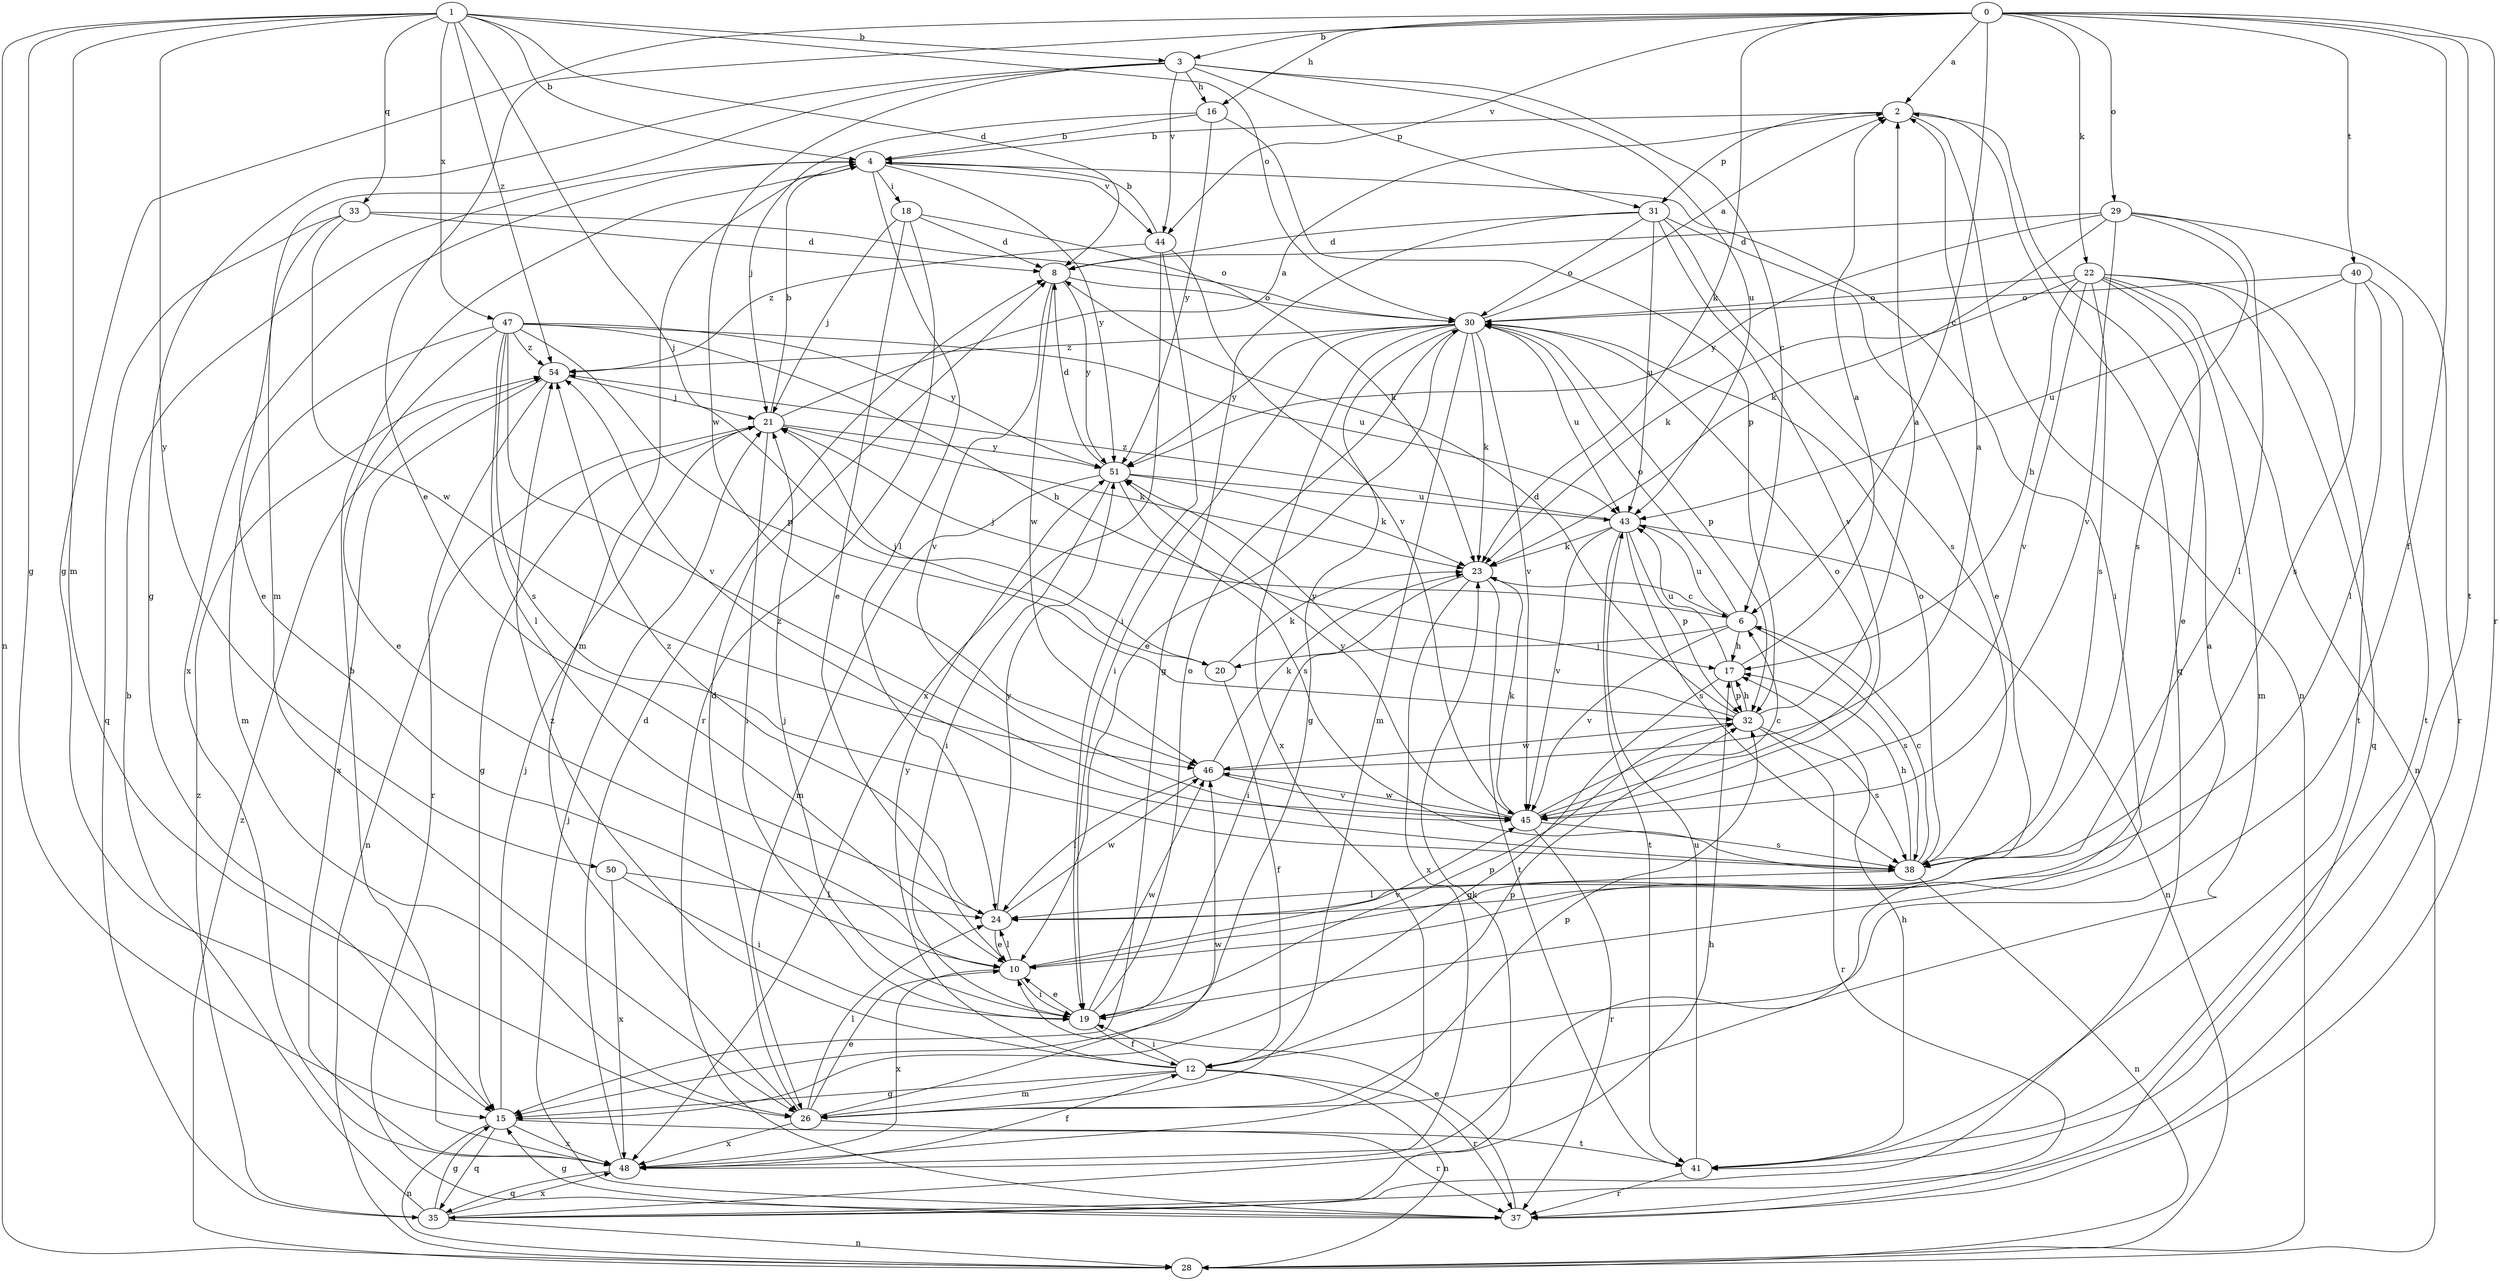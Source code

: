 strict digraph  {
0;
1;
2;
3;
4;
6;
8;
10;
12;
15;
16;
17;
18;
19;
20;
21;
22;
23;
24;
26;
28;
29;
30;
31;
32;
33;
35;
37;
38;
40;
41;
43;
44;
45;
46;
47;
48;
50;
51;
54;
0 -> 2  [label=a];
0 -> 3  [label=b];
0 -> 6  [label=c];
0 -> 10  [label=e];
0 -> 12  [label=f];
0 -> 15  [label=g];
0 -> 16  [label=h];
0 -> 22  [label=k];
0 -> 23  [label=k];
0 -> 29  [label=o];
0 -> 37  [label=r];
0 -> 40  [label=t];
0 -> 41  [label=t];
0 -> 44  [label=v];
1 -> 3  [label=b];
1 -> 4  [label=b];
1 -> 8  [label=d];
1 -> 15  [label=g];
1 -> 20  [label=j];
1 -> 26  [label=m];
1 -> 28  [label=n];
1 -> 30  [label=o];
1 -> 33  [label=q];
1 -> 47  [label=x];
1 -> 50  [label=y];
1 -> 54  [label=z];
2 -> 4  [label=b];
2 -> 28  [label=n];
2 -> 31  [label=p];
2 -> 35  [label=q];
3 -> 6  [label=c];
3 -> 15  [label=g];
3 -> 16  [label=h];
3 -> 26  [label=m];
3 -> 31  [label=p];
3 -> 43  [label=u];
3 -> 44  [label=v];
3 -> 46  [label=w];
4 -> 18  [label=i];
4 -> 19  [label=i];
4 -> 24  [label=l];
4 -> 26  [label=m];
4 -> 44  [label=v];
4 -> 48  [label=x];
4 -> 51  [label=y];
6 -> 17  [label=h];
6 -> 20  [label=j];
6 -> 21  [label=j];
6 -> 30  [label=o];
6 -> 38  [label=s];
6 -> 43  [label=u];
6 -> 45  [label=v];
8 -> 30  [label=o];
8 -> 45  [label=v];
8 -> 46  [label=w];
8 -> 51  [label=y];
10 -> 19  [label=i];
10 -> 24  [label=l];
10 -> 45  [label=v];
10 -> 48  [label=x];
12 -> 15  [label=g];
12 -> 19  [label=i];
12 -> 26  [label=m];
12 -> 28  [label=n];
12 -> 32  [label=p];
12 -> 37  [label=r];
12 -> 51  [label=y];
12 -> 54  [label=z];
15 -> 21  [label=j];
15 -> 28  [label=n];
15 -> 35  [label=q];
15 -> 41  [label=t];
15 -> 48  [label=x];
16 -> 4  [label=b];
16 -> 21  [label=j];
16 -> 32  [label=p];
16 -> 51  [label=y];
17 -> 2  [label=a];
17 -> 15  [label=g];
17 -> 32  [label=p];
17 -> 43  [label=u];
18 -> 8  [label=d];
18 -> 10  [label=e];
18 -> 21  [label=j];
18 -> 23  [label=k];
18 -> 37  [label=r];
19 -> 10  [label=e];
19 -> 12  [label=f];
19 -> 21  [label=j];
19 -> 30  [label=o];
19 -> 32  [label=p];
19 -> 46  [label=w];
20 -> 12  [label=f];
20 -> 21  [label=j];
20 -> 23  [label=k];
21 -> 2  [label=a];
21 -> 4  [label=b];
21 -> 15  [label=g];
21 -> 19  [label=i];
21 -> 23  [label=k];
21 -> 28  [label=n];
21 -> 51  [label=y];
22 -> 10  [label=e];
22 -> 17  [label=h];
22 -> 23  [label=k];
22 -> 26  [label=m];
22 -> 28  [label=n];
22 -> 30  [label=o];
22 -> 35  [label=q];
22 -> 38  [label=s];
22 -> 41  [label=t];
22 -> 45  [label=v];
23 -> 6  [label=c];
23 -> 19  [label=i];
23 -> 41  [label=t];
23 -> 48  [label=x];
24 -> 10  [label=e];
24 -> 46  [label=w];
24 -> 51  [label=y];
24 -> 54  [label=z];
26 -> 8  [label=d];
26 -> 10  [label=e];
26 -> 24  [label=l];
26 -> 32  [label=p];
26 -> 37  [label=r];
26 -> 46  [label=w];
26 -> 48  [label=x];
28 -> 54  [label=z];
29 -> 8  [label=d];
29 -> 23  [label=k];
29 -> 24  [label=l];
29 -> 37  [label=r];
29 -> 38  [label=s];
29 -> 45  [label=v];
29 -> 51  [label=y];
30 -> 2  [label=a];
30 -> 10  [label=e];
30 -> 15  [label=g];
30 -> 19  [label=i];
30 -> 23  [label=k];
30 -> 26  [label=m];
30 -> 32  [label=p];
30 -> 43  [label=u];
30 -> 45  [label=v];
30 -> 48  [label=x];
30 -> 51  [label=y];
30 -> 54  [label=z];
31 -> 8  [label=d];
31 -> 10  [label=e];
31 -> 15  [label=g];
31 -> 30  [label=o];
31 -> 38  [label=s];
31 -> 43  [label=u];
31 -> 45  [label=v];
32 -> 2  [label=a];
32 -> 8  [label=d];
32 -> 17  [label=h];
32 -> 37  [label=r];
32 -> 38  [label=s];
32 -> 46  [label=w];
32 -> 51  [label=y];
33 -> 8  [label=d];
33 -> 10  [label=e];
33 -> 30  [label=o];
33 -> 35  [label=q];
33 -> 46  [label=w];
35 -> 4  [label=b];
35 -> 15  [label=g];
35 -> 17  [label=h];
35 -> 23  [label=k];
35 -> 28  [label=n];
35 -> 48  [label=x];
35 -> 54  [label=z];
37 -> 10  [label=e];
37 -> 15  [label=g];
37 -> 21  [label=j];
38 -> 6  [label=c];
38 -> 17  [label=h];
38 -> 24  [label=l];
38 -> 28  [label=n];
38 -> 30  [label=o];
38 -> 54  [label=z];
40 -> 24  [label=l];
40 -> 30  [label=o];
40 -> 38  [label=s];
40 -> 41  [label=t];
40 -> 43  [label=u];
41 -> 17  [label=h];
41 -> 37  [label=r];
41 -> 43  [label=u];
43 -> 23  [label=k];
43 -> 28  [label=n];
43 -> 32  [label=p];
43 -> 38  [label=s];
43 -> 41  [label=t];
43 -> 45  [label=v];
43 -> 54  [label=z];
44 -> 4  [label=b];
44 -> 19  [label=i];
44 -> 45  [label=v];
44 -> 48  [label=x];
44 -> 54  [label=z];
45 -> 6  [label=c];
45 -> 23  [label=k];
45 -> 30  [label=o];
45 -> 37  [label=r];
45 -> 38  [label=s];
45 -> 46  [label=w];
45 -> 51  [label=y];
46 -> 2  [label=a];
46 -> 23  [label=k];
46 -> 24  [label=l];
46 -> 45  [label=v];
47 -> 10  [label=e];
47 -> 17  [label=h];
47 -> 24  [label=l];
47 -> 26  [label=m];
47 -> 32  [label=p];
47 -> 38  [label=s];
47 -> 43  [label=u];
47 -> 45  [label=v];
47 -> 51  [label=y];
47 -> 54  [label=z];
48 -> 2  [label=a];
48 -> 4  [label=b];
48 -> 8  [label=d];
48 -> 12  [label=f];
48 -> 35  [label=q];
50 -> 19  [label=i];
50 -> 24  [label=l];
50 -> 48  [label=x];
51 -> 8  [label=d];
51 -> 19  [label=i];
51 -> 23  [label=k];
51 -> 26  [label=m];
51 -> 38  [label=s];
51 -> 43  [label=u];
54 -> 21  [label=j];
54 -> 37  [label=r];
54 -> 48  [label=x];
}

